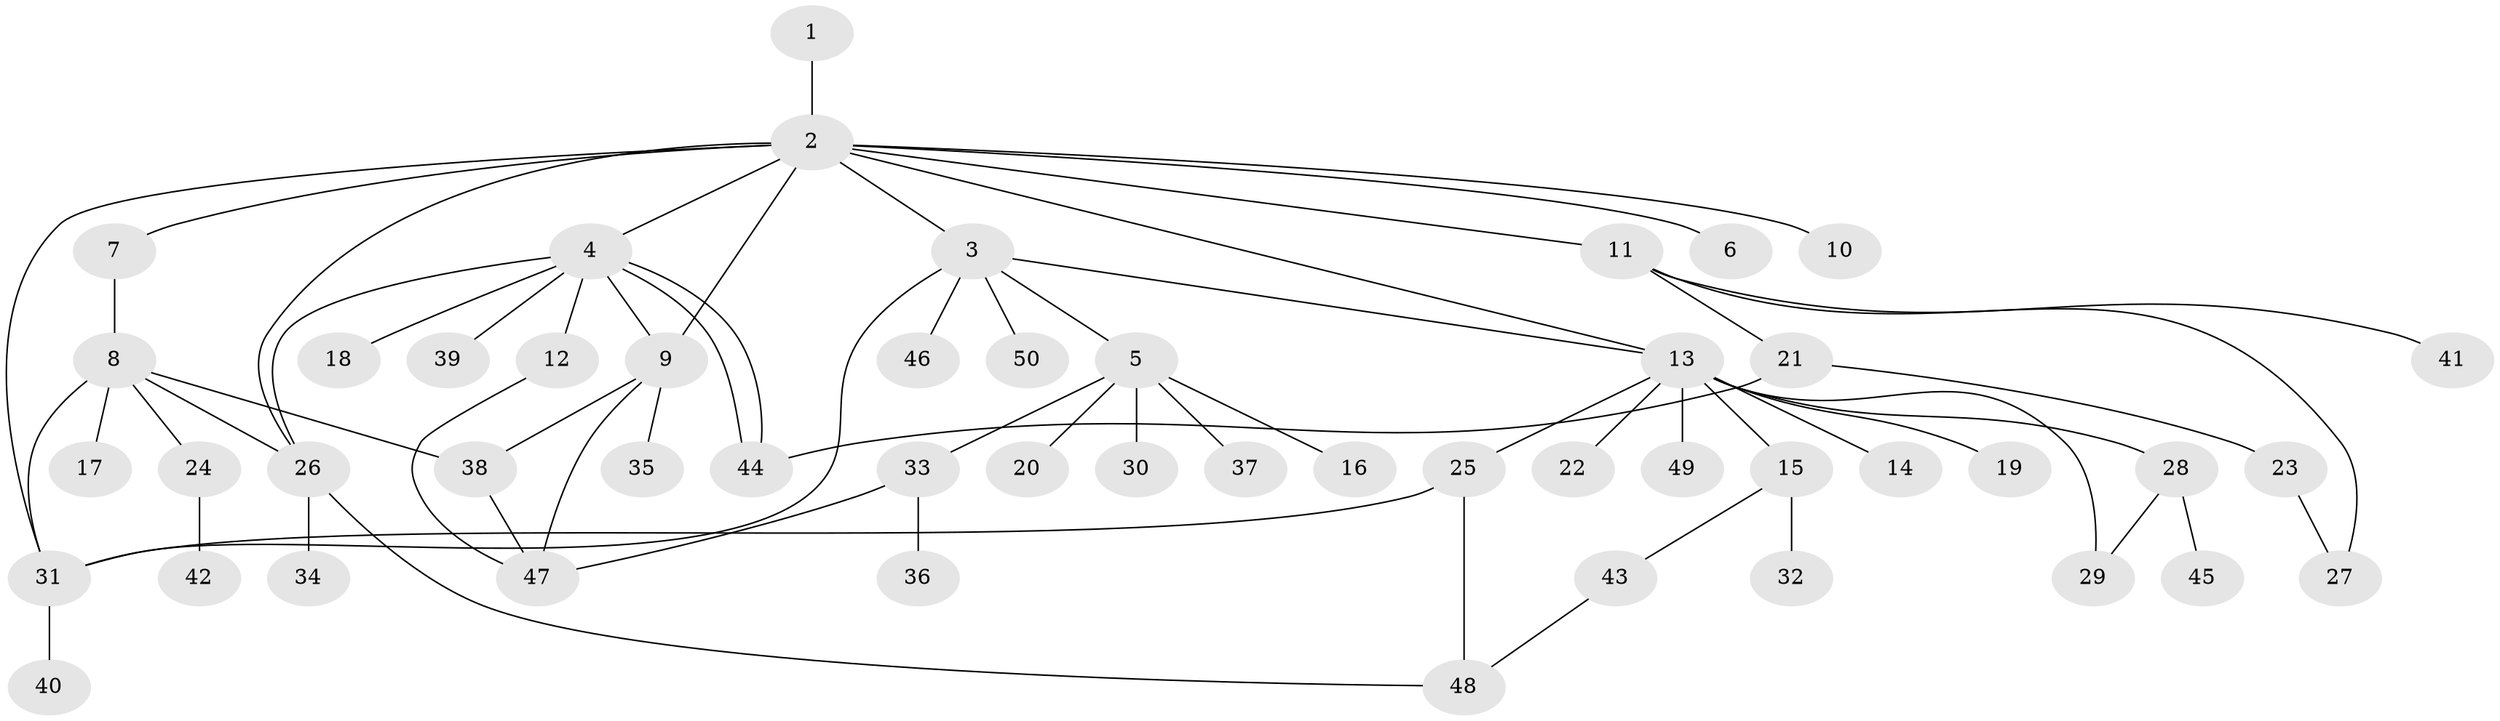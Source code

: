 // coarse degree distribution, {1: 0.5142857142857142, 11: 0.02857142857142857, 4: 0.11428571428571428, 6: 0.02857142857142857, 7: 0.02857142857142857, 5: 0.02857142857142857, 3: 0.14285714285714285, 10: 0.02857142857142857, 2: 0.08571428571428572}
// Generated by graph-tools (version 1.1) at 2025/41/03/06/25 10:41:49]
// undirected, 50 vertices, 66 edges
graph export_dot {
graph [start="1"]
  node [color=gray90,style=filled];
  1;
  2;
  3;
  4;
  5;
  6;
  7;
  8;
  9;
  10;
  11;
  12;
  13;
  14;
  15;
  16;
  17;
  18;
  19;
  20;
  21;
  22;
  23;
  24;
  25;
  26;
  27;
  28;
  29;
  30;
  31;
  32;
  33;
  34;
  35;
  36;
  37;
  38;
  39;
  40;
  41;
  42;
  43;
  44;
  45;
  46;
  47;
  48;
  49;
  50;
  1 -- 2;
  2 -- 3;
  2 -- 4;
  2 -- 6;
  2 -- 7;
  2 -- 9;
  2 -- 10;
  2 -- 11;
  2 -- 13;
  2 -- 26;
  2 -- 31;
  3 -- 5;
  3 -- 13;
  3 -- 31;
  3 -- 46;
  3 -- 50;
  4 -- 9;
  4 -- 12;
  4 -- 18;
  4 -- 26;
  4 -- 39;
  4 -- 44;
  4 -- 44;
  5 -- 16;
  5 -- 20;
  5 -- 30;
  5 -- 33;
  5 -- 37;
  7 -- 8;
  8 -- 17;
  8 -- 24;
  8 -- 26;
  8 -- 31;
  8 -- 38;
  9 -- 35;
  9 -- 38;
  9 -- 47;
  11 -- 21;
  11 -- 27;
  11 -- 41;
  12 -- 47;
  13 -- 14;
  13 -- 15;
  13 -- 19;
  13 -- 22;
  13 -- 25;
  13 -- 28;
  13 -- 29;
  13 -- 49;
  15 -- 32;
  15 -- 43;
  21 -- 23;
  21 -- 44;
  23 -- 27;
  24 -- 42;
  25 -- 31;
  25 -- 48;
  26 -- 34;
  26 -- 48;
  28 -- 29;
  28 -- 45;
  31 -- 40;
  33 -- 36;
  33 -- 47;
  38 -- 47;
  43 -- 48;
}

